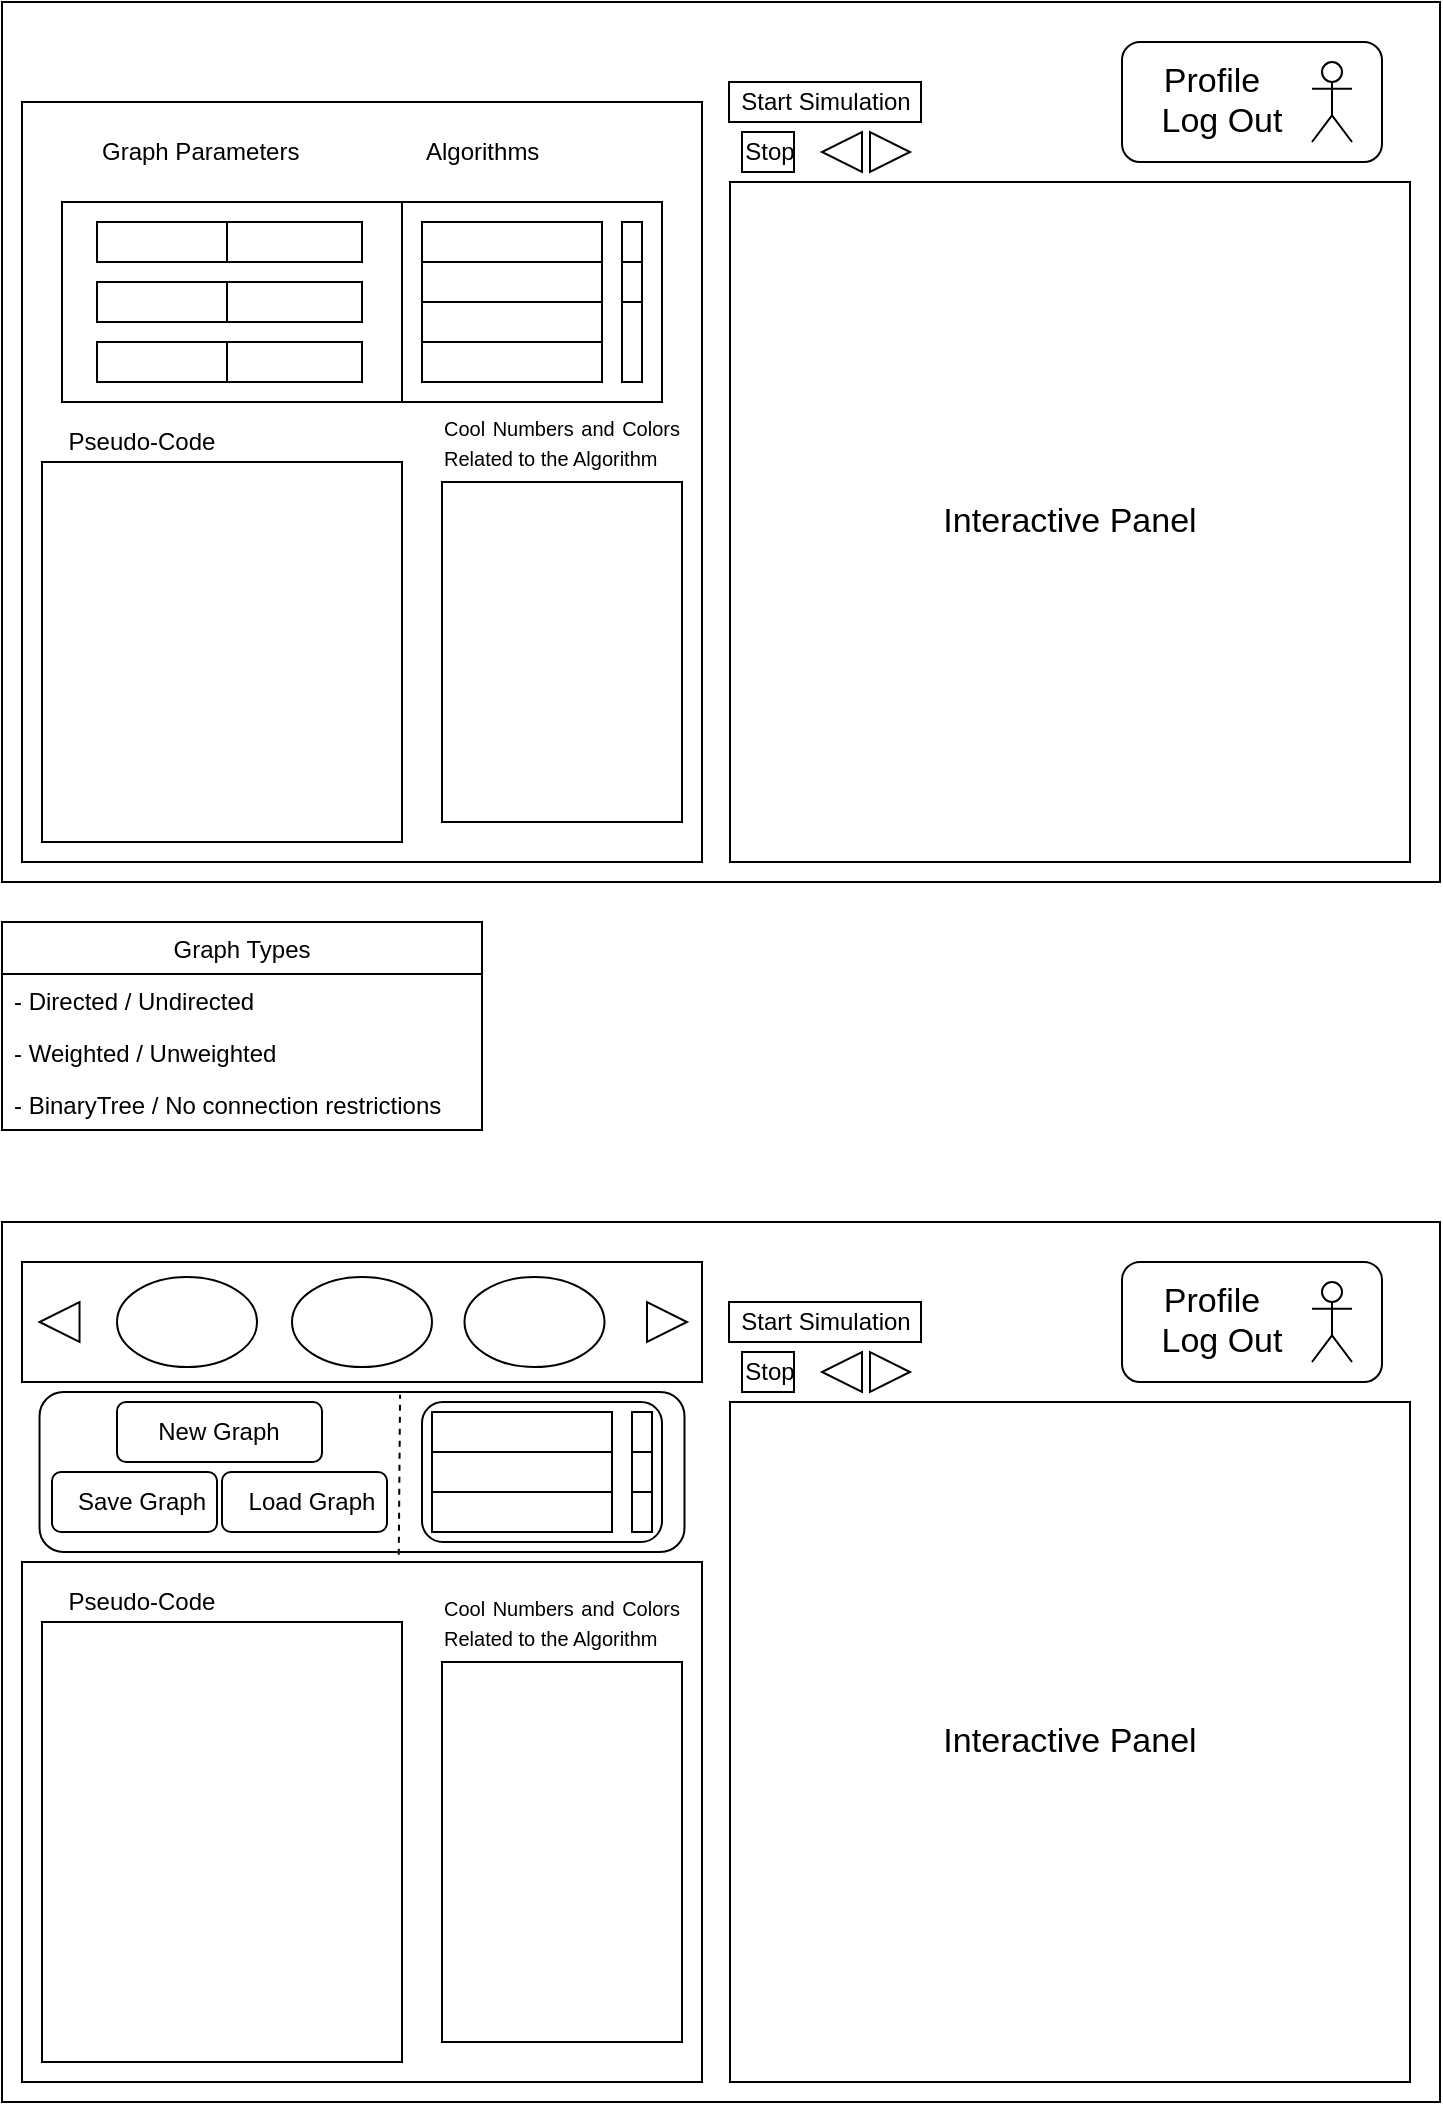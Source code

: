 <mxfile version="14.4.4" type="device"><diagram id="HUNkUHrwJ1oLRNV9KGEV" name="Page-1"><mxGraphModel dx="1422" dy="794" grid="1" gridSize="10" guides="1" tooltips="1" connect="1" arrows="1" fold="1" page="1" pageScale="1" pageWidth="827" pageHeight="1169" math="0" shadow="0"><root><mxCell id="0"/><mxCell id="1" parent="0"/><mxCell id="bIuMpFL3WjSrghY7eXKE-2" value="" style="rounded=0;whiteSpace=wrap;html=1;" parent="1" vertex="1"><mxGeometry x="50" y="60" width="719" height="440" as="geometry"/></mxCell><mxCell id="bIuMpFL3WjSrghY7eXKE-3" value="" style="rounded=0;whiteSpace=wrap;html=1;" parent="1" vertex="1"><mxGeometry x="414" y="150" width="340" height="340" as="geometry"/></mxCell><mxCell id="bIuMpFL3WjSrghY7eXKE-14" value="" style="rounded=0;whiteSpace=wrap;html=1;" parent="1" vertex="1"><mxGeometry x="60" y="110" width="340" height="380" as="geometry"/></mxCell><mxCell id="bIuMpFL3WjSrghY7eXKE-15" style="edgeStyle=orthogonalEdgeStyle;rounded=0;orthogonalLoop=1;jettySize=auto;html=1;exitX=0.5;exitY=1;exitDx=0;exitDy=0;" parent="1" edge="1"><mxGeometry relative="1" as="geometry"><mxPoint x="165" y="260" as="sourcePoint"/><mxPoint x="165" y="260" as="targetPoint"/></mxGeometry></mxCell><mxCell id="bIuMpFL3WjSrghY7eXKE-16" value="" style="rounded=1;whiteSpace=wrap;html=1;" parent="1" vertex="1"><mxGeometry x="610" y="80" width="130" height="60" as="geometry"/></mxCell><mxCell id="bIuMpFL3WjSrghY7eXKE-17" value="" style="shape=umlActor;verticalLabelPosition=bottom;verticalAlign=top;html=1;" parent="1" vertex="1"><mxGeometry x="705" y="90" width="20" height="40" as="geometry"/></mxCell><mxCell id="bIuMpFL3WjSrghY7eXKE-21" value="&lt;font style=&quot;font-size: 17px&quot;&gt;Profile&lt;/font&gt;" style="text;html=1;strokeColor=none;fillColor=none;align=center;verticalAlign=middle;whiteSpace=wrap;rounded=0;" parent="1" vertex="1"><mxGeometry x="635" y="90" width="40" height="20" as="geometry"/></mxCell><mxCell id="bIuMpFL3WjSrghY7eXKE-23" value="&lt;font style=&quot;font-size: 17px&quot;&gt;Log Out&lt;/font&gt;" style="text;html=1;strokeColor=none;fillColor=none;align=center;verticalAlign=middle;whiteSpace=wrap;rounded=0;" parent="1" vertex="1"><mxGeometry x="625" y="110" width="70" height="20" as="geometry"/></mxCell><mxCell id="bIuMpFL3WjSrghY7eXKE-30" value="Graph Types" style="swimlane;fontStyle=0;childLayout=stackLayout;horizontal=1;startSize=26;fillColor=none;horizontalStack=0;resizeParent=1;resizeParentMax=0;resizeLast=0;collapsible=1;marginBottom=0;" parent="1" vertex="1"><mxGeometry x="50" y="520" width="240" height="104" as="geometry"/></mxCell><mxCell id="bIuMpFL3WjSrghY7eXKE-31" value="- Directed / Undirected" style="text;strokeColor=none;fillColor=none;align=left;verticalAlign=top;spacingLeft=4;spacingRight=4;overflow=hidden;rotatable=0;points=[[0,0.5],[1,0.5]];portConstraint=eastwest;" parent="bIuMpFL3WjSrghY7eXKE-30" vertex="1"><mxGeometry y="26" width="240" height="26" as="geometry"/></mxCell><mxCell id="bIuMpFL3WjSrghY7eXKE-33" value="- Weighted / Unweighted" style="text;strokeColor=none;fillColor=none;align=left;verticalAlign=top;spacingLeft=4;spacingRight=4;overflow=hidden;rotatable=0;points=[[0,0.5],[1,0.5]];portConstraint=eastwest;" parent="bIuMpFL3WjSrghY7eXKE-30" vertex="1"><mxGeometry y="52" width="240" height="26" as="geometry"/></mxCell><mxCell id="bIuMpFL3WjSrghY7eXKE-36" value="- BinaryTree / No connection restrictions" style="text;strokeColor=none;fillColor=none;align=left;verticalAlign=top;spacingLeft=4;spacingRight=4;overflow=hidden;rotatable=0;points=[[0,0.5],[1,0.5]];portConstraint=eastwest;" parent="bIuMpFL3WjSrghY7eXKE-30" vertex="1"><mxGeometry y="78" width="240" height="26" as="geometry"/></mxCell><mxCell id="bIuMpFL3WjSrghY7eXKE-37" value="&lt;font style=&quot;font-size: 17px&quot;&gt;Interactive Panel&lt;/font&gt;" style="text;html=1;strokeColor=none;fillColor=none;align=center;verticalAlign=middle;whiteSpace=wrap;rounded=0;" parent="1" vertex="1"><mxGeometry x="519" y="290" width="130" height="60" as="geometry"/></mxCell><mxCell id="bIuMpFL3WjSrghY7eXKE-38" value="Graph Parameters" style="text;html=1;strokeColor=none;fillColor=none;align=left;verticalAlign=middle;whiteSpace=wrap;rounded=0;" parent="1" vertex="1"><mxGeometry x="97.5" y="120" width="112.5" height="30" as="geometry"/></mxCell><mxCell id="bIuMpFL3WjSrghY7eXKE-53" value="" style="rounded=0;whiteSpace=wrap;html=1;" parent="1" vertex="1"><mxGeometry x="250" y="160" width="130" height="100" as="geometry"/></mxCell><mxCell id="bIuMpFL3WjSrghY7eXKE-54" value="" style="rounded=0;whiteSpace=wrap;html=1;align=left;" parent="1" vertex="1"><mxGeometry x="260" y="170" width="90" height="20" as="geometry"/></mxCell><mxCell id="bIuMpFL3WjSrghY7eXKE-55" value="" style="rounded=0;whiteSpace=wrap;html=1;align=left;" parent="1" vertex="1"><mxGeometry x="260" y="190" width="90" height="20" as="geometry"/></mxCell><mxCell id="bIuMpFL3WjSrghY7eXKE-56" value="" style="rounded=0;whiteSpace=wrap;html=1;align=left;" parent="1" vertex="1"><mxGeometry x="260" y="210" width="90" height="20" as="geometry"/></mxCell><mxCell id="bIuMpFL3WjSrghY7eXKE-57" value="" style="rounded=0;whiteSpace=wrap;html=1;align=left;" parent="1" vertex="1"><mxGeometry x="260" y="230" width="90" height="20" as="geometry"/></mxCell><mxCell id="bIuMpFL3WjSrghY7eXKE-58" value="" style="rounded=0;whiteSpace=wrap;html=1;align=left;" parent="1" vertex="1"><mxGeometry x="360" y="170" width="10" height="80" as="geometry"/></mxCell><mxCell id="bIuMpFL3WjSrghY7eXKE-59" value="" style="rounded=0;whiteSpace=wrap;html=1;align=left;" parent="1" vertex="1"><mxGeometry x="360" y="190" width="10" height="20" as="geometry"/></mxCell><mxCell id="bIuMpFL3WjSrghY7eXKE-70" value="" style="rounded=0;whiteSpace=wrap;html=1;verticalAlign=bottom;" parent="1" vertex="1"><mxGeometry x="80" y="160" width="170" height="100" as="geometry"/></mxCell><mxCell id="bIuMpFL3WjSrghY7eXKE-72" value="" style="rounded=0;whiteSpace=wrap;html=1;align=left;verticalAlign=top;" parent="1" vertex="1"><mxGeometry x="97.5" y="170" width="65" height="20" as="geometry"/></mxCell><mxCell id="bIuMpFL3WjSrghY7eXKE-73" value="" style="rounded=0;whiteSpace=wrap;html=1;align=left;verticalAlign=top;" parent="1" vertex="1"><mxGeometry x="162.5" y="170" width="67.5" height="20" as="geometry"/></mxCell><mxCell id="bIuMpFL3WjSrghY7eXKE-74" value="" style="rounded=0;whiteSpace=wrap;html=1;align=left;verticalAlign=top;" parent="1" vertex="1"><mxGeometry x="97.5" y="200" width="65" height="20" as="geometry"/></mxCell><mxCell id="bIuMpFL3WjSrghY7eXKE-75" value="" style="rounded=0;whiteSpace=wrap;html=1;align=left;verticalAlign=top;" parent="1" vertex="1"><mxGeometry x="162.5" y="200" width="67.5" height="20" as="geometry"/></mxCell><mxCell id="bIuMpFL3WjSrghY7eXKE-76" value="" style="rounded=0;whiteSpace=wrap;html=1;align=left;verticalAlign=top;" parent="1" vertex="1"><mxGeometry x="97.5" y="230" width="65" height="20" as="geometry"/></mxCell><mxCell id="bIuMpFL3WjSrghY7eXKE-77" value="" style="rounded=0;whiteSpace=wrap;html=1;align=left;verticalAlign=top;" parent="1" vertex="1"><mxGeometry x="162.5" y="230" width="67.5" height="20" as="geometry"/></mxCell><mxCell id="bIuMpFL3WjSrghY7eXKE-78" value="" style="rounded=0;whiteSpace=wrap;html=1;align=left;" parent="1" vertex="1"><mxGeometry x="70" y="290" width="180" height="190" as="geometry"/></mxCell><mxCell id="bIuMpFL3WjSrghY7eXKE-79" value="Algorithms" style="text;html=1;strokeColor=none;fillColor=none;align=left;verticalAlign=middle;whiteSpace=wrap;rounded=0;" parent="1" vertex="1"><mxGeometry x="260" y="120" width="112.5" height="30" as="geometry"/></mxCell><mxCell id="bIuMpFL3WjSrghY7eXKE-80" value="Pseudo-Code" style="text;html=1;strokeColor=none;fillColor=none;align=center;verticalAlign=middle;whiteSpace=wrap;rounded=0;" parent="1" vertex="1"><mxGeometry x="70" y="270" width="100" height="20" as="geometry"/></mxCell><mxCell id="bIuMpFL3WjSrghY7eXKE-81" value="" style="rounded=0;whiteSpace=wrap;html=1;align=left;" parent="1" vertex="1"><mxGeometry x="270" y="300" width="120" height="170" as="geometry"/></mxCell><mxCell id="bIuMpFL3WjSrghY7eXKE-82" value="&lt;div style=&quot;text-align: justify&quot;&gt;&lt;span style=&quot;font-size: 10px&quot;&gt;Cool Numbers and Colors Related to the Algorithm&lt;/span&gt;&lt;/div&gt;" style="text;html=1;strokeColor=none;fillColor=none;align=center;verticalAlign=middle;whiteSpace=wrap;rounded=0;" parent="1" vertex="1"><mxGeometry x="270" y="270" width="120" height="20" as="geometry"/></mxCell><mxCell id="bIuMpFL3WjSrghY7eXKE-83" value="" style="rounded=0;whiteSpace=wrap;html=1;align=left;" parent="1" vertex="1"><mxGeometry x="413.5" y="100" width="96" height="20" as="geometry"/></mxCell><mxCell id="bIuMpFL3WjSrghY7eXKE-85" value="Start Simulation" style="text;html=1;strokeColor=none;fillColor=none;align=center;verticalAlign=middle;whiteSpace=wrap;rounded=0;" parent="1" vertex="1"><mxGeometry x="414" y="100" width="96" height="20" as="geometry"/></mxCell><mxCell id="bIuMpFL3WjSrghY7eXKE-86" value="" style="html=1;shadow=0;dashed=0;align=center;verticalAlign=middle;shape=mxgraph.arrows2.arrow;dy=0.6;dx=40;flipH=1;notch=0;" parent="1" vertex="1"><mxGeometry x="460" y="125" width="20" height="20" as="geometry"/></mxCell><mxCell id="bIuMpFL3WjSrghY7eXKE-87" value="" style="html=1;shadow=0;dashed=0;align=center;verticalAlign=middle;shape=mxgraph.arrows2.arrow;dy=0.6;dx=40;notch=0;" parent="1" vertex="1"><mxGeometry x="484" y="125" width="20" height="20" as="geometry"/></mxCell><mxCell id="bIuMpFL3WjSrghY7eXKE-88" value="" style="verticalLabelPosition=bottom;verticalAlign=top;html=1;shape=mxgraph.basic.rect;fillColor2=none;strokeWidth=1;size=20;indent=5;align=left;" parent="1" vertex="1"><mxGeometry x="420" y="125" width="26" height="20" as="geometry"/></mxCell><mxCell id="bIuMpFL3WjSrghY7eXKE-89" value="Stop" style="text;html=1;strokeColor=none;fillColor=none;align=center;verticalAlign=middle;whiteSpace=wrap;rounded=0;" parent="1" vertex="1"><mxGeometry x="414" y="125" width="40" height="20" as="geometry"/></mxCell><mxCell id="tyuLzQyTm0Z5UsUiWI0V-1" value="" style="rounded=0;whiteSpace=wrap;html=1;" parent="1" vertex="1"><mxGeometry x="50" y="670" width="719" height="440" as="geometry"/></mxCell><mxCell id="tyuLzQyTm0Z5UsUiWI0V-2" value="" style="rounded=0;whiteSpace=wrap;html=1;" parent="1" vertex="1"><mxGeometry x="414" y="760" width="340" height="340" as="geometry"/></mxCell><mxCell id="tyuLzQyTm0Z5UsUiWI0V-3" value="" style="rounded=0;whiteSpace=wrap;html=1;" parent="1" vertex="1"><mxGeometry x="60" y="840" width="340" height="260" as="geometry"/></mxCell><mxCell id="tyuLzQyTm0Z5UsUiWI0V-4" style="edgeStyle=orthogonalEdgeStyle;rounded=0;orthogonalLoop=1;jettySize=auto;html=1;exitX=0.5;exitY=1;exitDx=0;exitDy=0;" parent="1" edge="1"><mxGeometry relative="1" as="geometry"><mxPoint x="165" y="870.0" as="sourcePoint"/><mxPoint x="165" y="870.0" as="targetPoint"/></mxGeometry></mxCell><mxCell id="tyuLzQyTm0Z5UsUiWI0V-5" value="" style="rounded=1;whiteSpace=wrap;html=1;" parent="1" vertex="1"><mxGeometry x="610" y="690" width="130" height="60" as="geometry"/></mxCell><mxCell id="tyuLzQyTm0Z5UsUiWI0V-6" value="" style="shape=umlActor;verticalLabelPosition=bottom;verticalAlign=top;html=1;" parent="1" vertex="1"><mxGeometry x="705" y="700" width="20" height="40" as="geometry"/></mxCell><mxCell id="tyuLzQyTm0Z5UsUiWI0V-7" value="&lt;font style=&quot;font-size: 17px&quot;&gt;Profile&lt;/font&gt;" style="text;html=1;strokeColor=none;fillColor=none;align=center;verticalAlign=middle;whiteSpace=wrap;rounded=0;" parent="1" vertex="1"><mxGeometry x="635" y="700" width="40" height="20" as="geometry"/></mxCell><mxCell id="tyuLzQyTm0Z5UsUiWI0V-8" value="&lt;font style=&quot;font-size: 17px&quot;&gt;Log Out&lt;/font&gt;" style="text;html=1;strokeColor=none;fillColor=none;align=center;verticalAlign=middle;whiteSpace=wrap;rounded=0;" parent="1" vertex="1"><mxGeometry x="625" y="720" width="70" height="20" as="geometry"/></mxCell><mxCell id="tyuLzQyTm0Z5UsUiWI0V-9" value="&lt;font style=&quot;font-size: 17px&quot;&gt;Interactive Panel&lt;/font&gt;" style="text;html=1;strokeColor=none;fillColor=none;align=center;verticalAlign=middle;whiteSpace=wrap;rounded=0;" parent="1" vertex="1"><mxGeometry x="519" y="900" width="130" height="60" as="geometry"/></mxCell><mxCell id="tyuLzQyTm0Z5UsUiWI0V-25" value="" style="rounded=0;whiteSpace=wrap;html=1;align=left;" parent="1" vertex="1"><mxGeometry x="70" y="870" width="180" height="220" as="geometry"/></mxCell><mxCell id="tyuLzQyTm0Z5UsUiWI0V-27" value="Pseudo-Code" style="text;html=1;strokeColor=none;fillColor=none;align=center;verticalAlign=middle;whiteSpace=wrap;rounded=0;" parent="1" vertex="1"><mxGeometry x="70" y="850" width="100" height="20" as="geometry"/></mxCell><mxCell id="tyuLzQyTm0Z5UsUiWI0V-28" value="" style="rounded=0;whiteSpace=wrap;html=1;align=left;" parent="1" vertex="1"><mxGeometry x="270" y="890" width="120" height="190" as="geometry"/></mxCell><mxCell id="tyuLzQyTm0Z5UsUiWI0V-29" value="&lt;div style=&quot;text-align: justify&quot;&gt;&lt;span style=&quot;font-size: 10px&quot;&gt;Cool Numbers and Colors Related to the Algorithm&lt;/span&gt;&lt;/div&gt;" style="text;html=1;strokeColor=none;fillColor=none;align=center;verticalAlign=middle;whiteSpace=wrap;rounded=0;" parent="1" vertex="1"><mxGeometry x="270" y="860" width="120" height="20" as="geometry"/></mxCell><mxCell id="tyuLzQyTm0Z5UsUiWI0V-30" value="" style="rounded=0;whiteSpace=wrap;html=1;align=left;" parent="1" vertex="1"><mxGeometry x="413.5" y="710" width="96" height="20" as="geometry"/></mxCell><mxCell id="tyuLzQyTm0Z5UsUiWI0V-31" value="Start Simulation" style="text;html=1;strokeColor=none;fillColor=none;align=center;verticalAlign=middle;whiteSpace=wrap;rounded=0;" parent="1" vertex="1"><mxGeometry x="414" y="710" width="96" height="20" as="geometry"/></mxCell><mxCell id="tyuLzQyTm0Z5UsUiWI0V-32" value="" style="html=1;shadow=0;dashed=0;align=center;verticalAlign=middle;shape=mxgraph.arrows2.arrow;dy=0.6;dx=40;flipH=1;notch=0;" parent="1" vertex="1"><mxGeometry x="460" y="735" width="20" height="20" as="geometry"/></mxCell><mxCell id="tyuLzQyTm0Z5UsUiWI0V-33" value="" style="html=1;shadow=0;dashed=0;align=center;verticalAlign=middle;shape=mxgraph.arrows2.arrow;dy=0.6;dx=40;notch=0;" parent="1" vertex="1"><mxGeometry x="484" y="735" width="20" height="20" as="geometry"/></mxCell><mxCell id="tyuLzQyTm0Z5UsUiWI0V-34" value="" style="verticalLabelPosition=bottom;verticalAlign=top;html=1;shape=mxgraph.basic.rect;fillColor2=none;strokeWidth=1;size=20;indent=5;align=left;" parent="1" vertex="1"><mxGeometry x="420" y="735" width="26" height="20" as="geometry"/></mxCell><mxCell id="tyuLzQyTm0Z5UsUiWI0V-35" value="Stop" style="text;html=1;strokeColor=none;fillColor=none;align=center;verticalAlign=middle;whiteSpace=wrap;rounded=0;" parent="1" vertex="1"><mxGeometry x="414" y="735" width="40" height="20" as="geometry"/></mxCell><mxCell id="tyuLzQyTm0Z5UsUiWI0V-36" value="" style="rounded=0;whiteSpace=wrap;html=1;" parent="1" vertex="1"><mxGeometry x="60" y="690" width="340" height="60" as="geometry"/></mxCell><mxCell id="tyuLzQyTm0Z5UsUiWI0V-46" value="" style="rounded=1;whiteSpace=wrap;html=1;" parent="1" vertex="1"><mxGeometry x="68.76" y="755" width="322.49" height="80" as="geometry"/></mxCell><mxCell id="tyuLzQyTm0Z5UsUiWI0V-37" value="" style="rounded=1;whiteSpace=wrap;html=1;" parent="1" vertex="1"><mxGeometry x="107.5" y="760" width="102.5" height="30" as="geometry"/></mxCell><mxCell id="tyuLzQyTm0Z5UsUiWI0V-39" value="" style="rounded=1;whiteSpace=wrap;html=1;" parent="1" vertex="1"><mxGeometry x="160" y="795" width="82.5" height="30" as="geometry"/></mxCell><mxCell id="tyuLzQyTm0Z5UsUiWI0V-40" value="New Graph" style="text;html=1;strokeColor=none;fillColor=none;align=center;verticalAlign=middle;whiteSpace=wrap;rounded=0;" parent="1" vertex="1"><mxGeometry x="118.13" y="765" width="81.25" height="20" as="geometry"/></mxCell><mxCell id="tyuLzQyTm0Z5UsUiWI0V-42" value="Load Graph" style="text;html=1;strokeColor=none;fillColor=none;align=center;verticalAlign=middle;whiteSpace=wrap;rounded=0;" parent="1" vertex="1"><mxGeometry x="165" y="800" width="80" height="20" as="geometry"/></mxCell><mxCell id="tyuLzQyTm0Z5UsUiWI0V-45" value="" style="rounded=1;whiteSpace=wrap;html=1;" parent="1" vertex="1"><mxGeometry x="260" y="760" width="120" height="70" as="geometry"/></mxCell><mxCell id="tyuLzQyTm0Z5UsUiWI0V-47" value="" style="rounded=0;whiteSpace=wrap;html=1;align=left;" parent="1" vertex="1"><mxGeometry x="365" y="765" width="10" height="60" as="geometry"/></mxCell><mxCell id="tyuLzQyTm0Z5UsUiWI0V-48" value="" style="rounded=0;whiteSpace=wrap;html=1;align=left;" parent="1" vertex="1"><mxGeometry x="365" y="785" width="10" height="20" as="geometry"/></mxCell><mxCell id="tyuLzQyTm0Z5UsUiWI0V-49" value="" style="rounded=0;whiteSpace=wrap;html=1;" parent="1" vertex="1"><mxGeometry x="265" y="765" width="90" height="20" as="geometry"/></mxCell><mxCell id="tyuLzQyTm0Z5UsUiWI0V-50" value="" style="rounded=0;whiteSpace=wrap;html=1;" parent="1" vertex="1"><mxGeometry x="265" y="785" width="90" height="20" as="geometry"/></mxCell><mxCell id="tyuLzQyTm0Z5UsUiWI0V-51" value="" style="rounded=0;whiteSpace=wrap;html=1;" parent="1" vertex="1"><mxGeometry x="265" y="805" width="90" height="20" as="geometry"/></mxCell><mxCell id="tyuLzQyTm0Z5UsUiWI0V-52" value="" style="ellipse;whiteSpace=wrap;html=1;" parent="1" vertex="1"><mxGeometry x="107.51" y="697.5" width="70" height="45" as="geometry"/></mxCell><mxCell id="tyuLzQyTm0Z5UsUiWI0V-55" value="" style="ellipse;whiteSpace=wrap;html=1;" parent="1" vertex="1"><mxGeometry x="195" y="697.5" width="70" height="45" as="geometry"/></mxCell><mxCell id="tyuLzQyTm0Z5UsUiWI0V-56" value="" style="ellipse;whiteSpace=wrap;html=1;" parent="1" vertex="1"><mxGeometry x="281.25" y="697.5" width="70" height="45" as="geometry"/></mxCell><mxCell id="tyuLzQyTm0Z5UsUiWI0V-60" value="" style="html=1;shadow=0;dashed=0;align=center;verticalAlign=middle;shape=mxgraph.arrows2.arrow;dy=0.6;dx=40;flipH=1;notch=0;" parent="1" vertex="1"><mxGeometry x="68.76" y="710" width="20" height="20" as="geometry"/></mxCell><mxCell id="tyuLzQyTm0Z5UsUiWI0V-61" value="" style="html=1;shadow=0;dashed=0;align=center;verticalAlign=middle;shape=mxgraph.arrows2.arrow;dy=0.6;dx=40;notch=0;" parent="1" vertex="1"><mxGeometry x="372.5" y="710" width="20" height="20" as="geometry"/></mxCell><mxCell id="tyuLzQyTm0Z5UsUiWI0V-62" value="" style="rounded=1;whiteSpace=wrap;html=1;" parent="1" vertex="1"><mxGeometry x="75" y="795" width="82.5" height="30" as="geometry"/></mxCell><mxCell id="tyuLzQyTm0Z5UsUiWI0V-63" value="Save Graph" style="text;html=1;strokeColor=none;fillColor=none;align=center;verticalAlign=middle;whiteSpace=wrap;rounded=0;" parent="1" vertex="1"><mxGeometry x="80" y="800" width="80" height="20" as="geometry"/></mxCell><mxCell id="tyuLzQyTm0Z5UsUiWI0V-64" value="" style="endArrow=none;dashed=1;html=1;entryX=0.559;entryY=0.017;entryDx=0;entryDy=0;entryPerimeter=0;exitX=0.557;exitY=1.017;exitDx=0;exitDy=0;exitPerimeter=0;" parent="1" source="tyuLzQyTm0Z5UsUiWI0V-46" target="tyuLzQyTm0Z5UsUiWI0V-46" edge="1"><mxGeometry width="50" height="50" relative="1" as="geometry"><mxPoint x="350" y="880" as="sourcePoint"/><mxPoint x="400" y="830" as="targetPoint"/></mxGeometry></mxCell></root></mxGraphModel></diagram></mxfile>